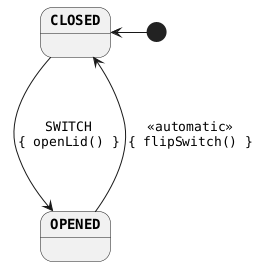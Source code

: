 @startuml

skinparam monochrome true
skinparam StateFontName Helvetica
skinparam defaultFontName Monospaced
skinparam defaultFontStyle Bold
skinparam state {
    FontColor Black
    FontStyle Bold
}

[*] --left-> CLOSED

CLOSED ---> OPENED : SWITCH\n{ openLid() }
OPENED ---> CLOSED : <<automatic>>\n{ flipSwitch() }

@enduml
